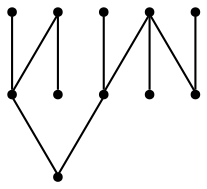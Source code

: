 graph {
  node [shape=point,comment="{\"directed\":false,\"doi\":\"10.1007/978-3-662-45803-7_3\",\"figure\":\"1\"}"]

  v0 [pos="1571.2108777027179,790.0236820818577"]
  v1 [pos="1620.0513576837777,858.4801954790057"]
  v2 [pos="1553.2146575402815,876.8733622600525"]
  v3 [pos="1537.7378585737433,783.8953405830887"]
  v4 [pos="1534.5229299014768,927.5957250472898"]
  v5 [pos="1528.396655223869,701.8941365211089"]
  v6 [pos="1454.8186256733998,671.769973001044"]
  v7 [pos="1605.8390570330314,627.8051976551317"]
  v8 [pos="1485.6888759603116,912.6920361700884"]
  v9 [pos="1440.270707592489,852.3521084266348"]
  v10 [pos="1415.0274414081678,731.5847233787738"]

  v0 -- v1 [id="-1",pos="1571.2108777027179,790.0236820818577 1620.0513576837777,858.4801954790057 1620.0513576837777,858.4801954790057 1620.0513576837777,858.4801954790057"]
  v2 -- v1 [id="-2",pos="1553.2146575402815,876.8733622600525 1620.0513576837777,858.4801954790057 1620.0513576837777,858.4801954790057 1620.0513576837777,858.4801954790057"]
  v3 -- v0 [id="-3",pos="1537.7378585737433,783.8953405830887 1571.2108777027179,790.0236820818577 1571.2108777027179,790.0236820818577 1571.2108777027179,790.0236820818577"]
  v4 -- v2 [id="-4",pos="1534.5229299014768,927.5957250472898 1553.2146575402815,876.8733622600525 1553.2146575402815,876.8733622600525 1553.2146575402815,876.8733622600525"]
  v5 -- v6 [id="-5",pos="1528.396655223869,701.8941365211089 1454.8186256733998,671.769973001044 1454.8186256733998,671.769973001044 1454.8186256733998,671.769973001044"]
  v5 -- v7 [id="-6",pos="1528.396655223869,701.8941365211089 1605.8390570330314,627.8051976551317 1605.8390570330314,627.8051976551317 1605.8390570330314,627.8051976551317"]
  v5 -- v0 [id="-7",pos="1528.396655223869,701.8941365211089 1571.2108777027179,790.0236820818577 1571.2108777027179,790.0236820818577 1571.2108777027179,790.0236820818577"]
  v10 -- v6 [id="-8",pos="1415.0274414081678,731.5847233787738 1454.8186256733998,671.769973001044 1454.8186256733998,671.769973001044 1454.8186256733998,671.769973001044"]
  v8 -- v9 [id="-9",pos="1485.6888759603116,912.6920361700884 1440.270707592489,852.3521084266348 1440.270707592489,852.3521084266348 1440.270707592489,852.3521084266348"]
  v8 -- v2 [id="-10",pos="1485.6888759603116,912.6920361700884 1553.2146575402815,876.8733622600525 1553.2146575402815,876.8733622600525 1553.2146575402815,876.8733622600525"]
}